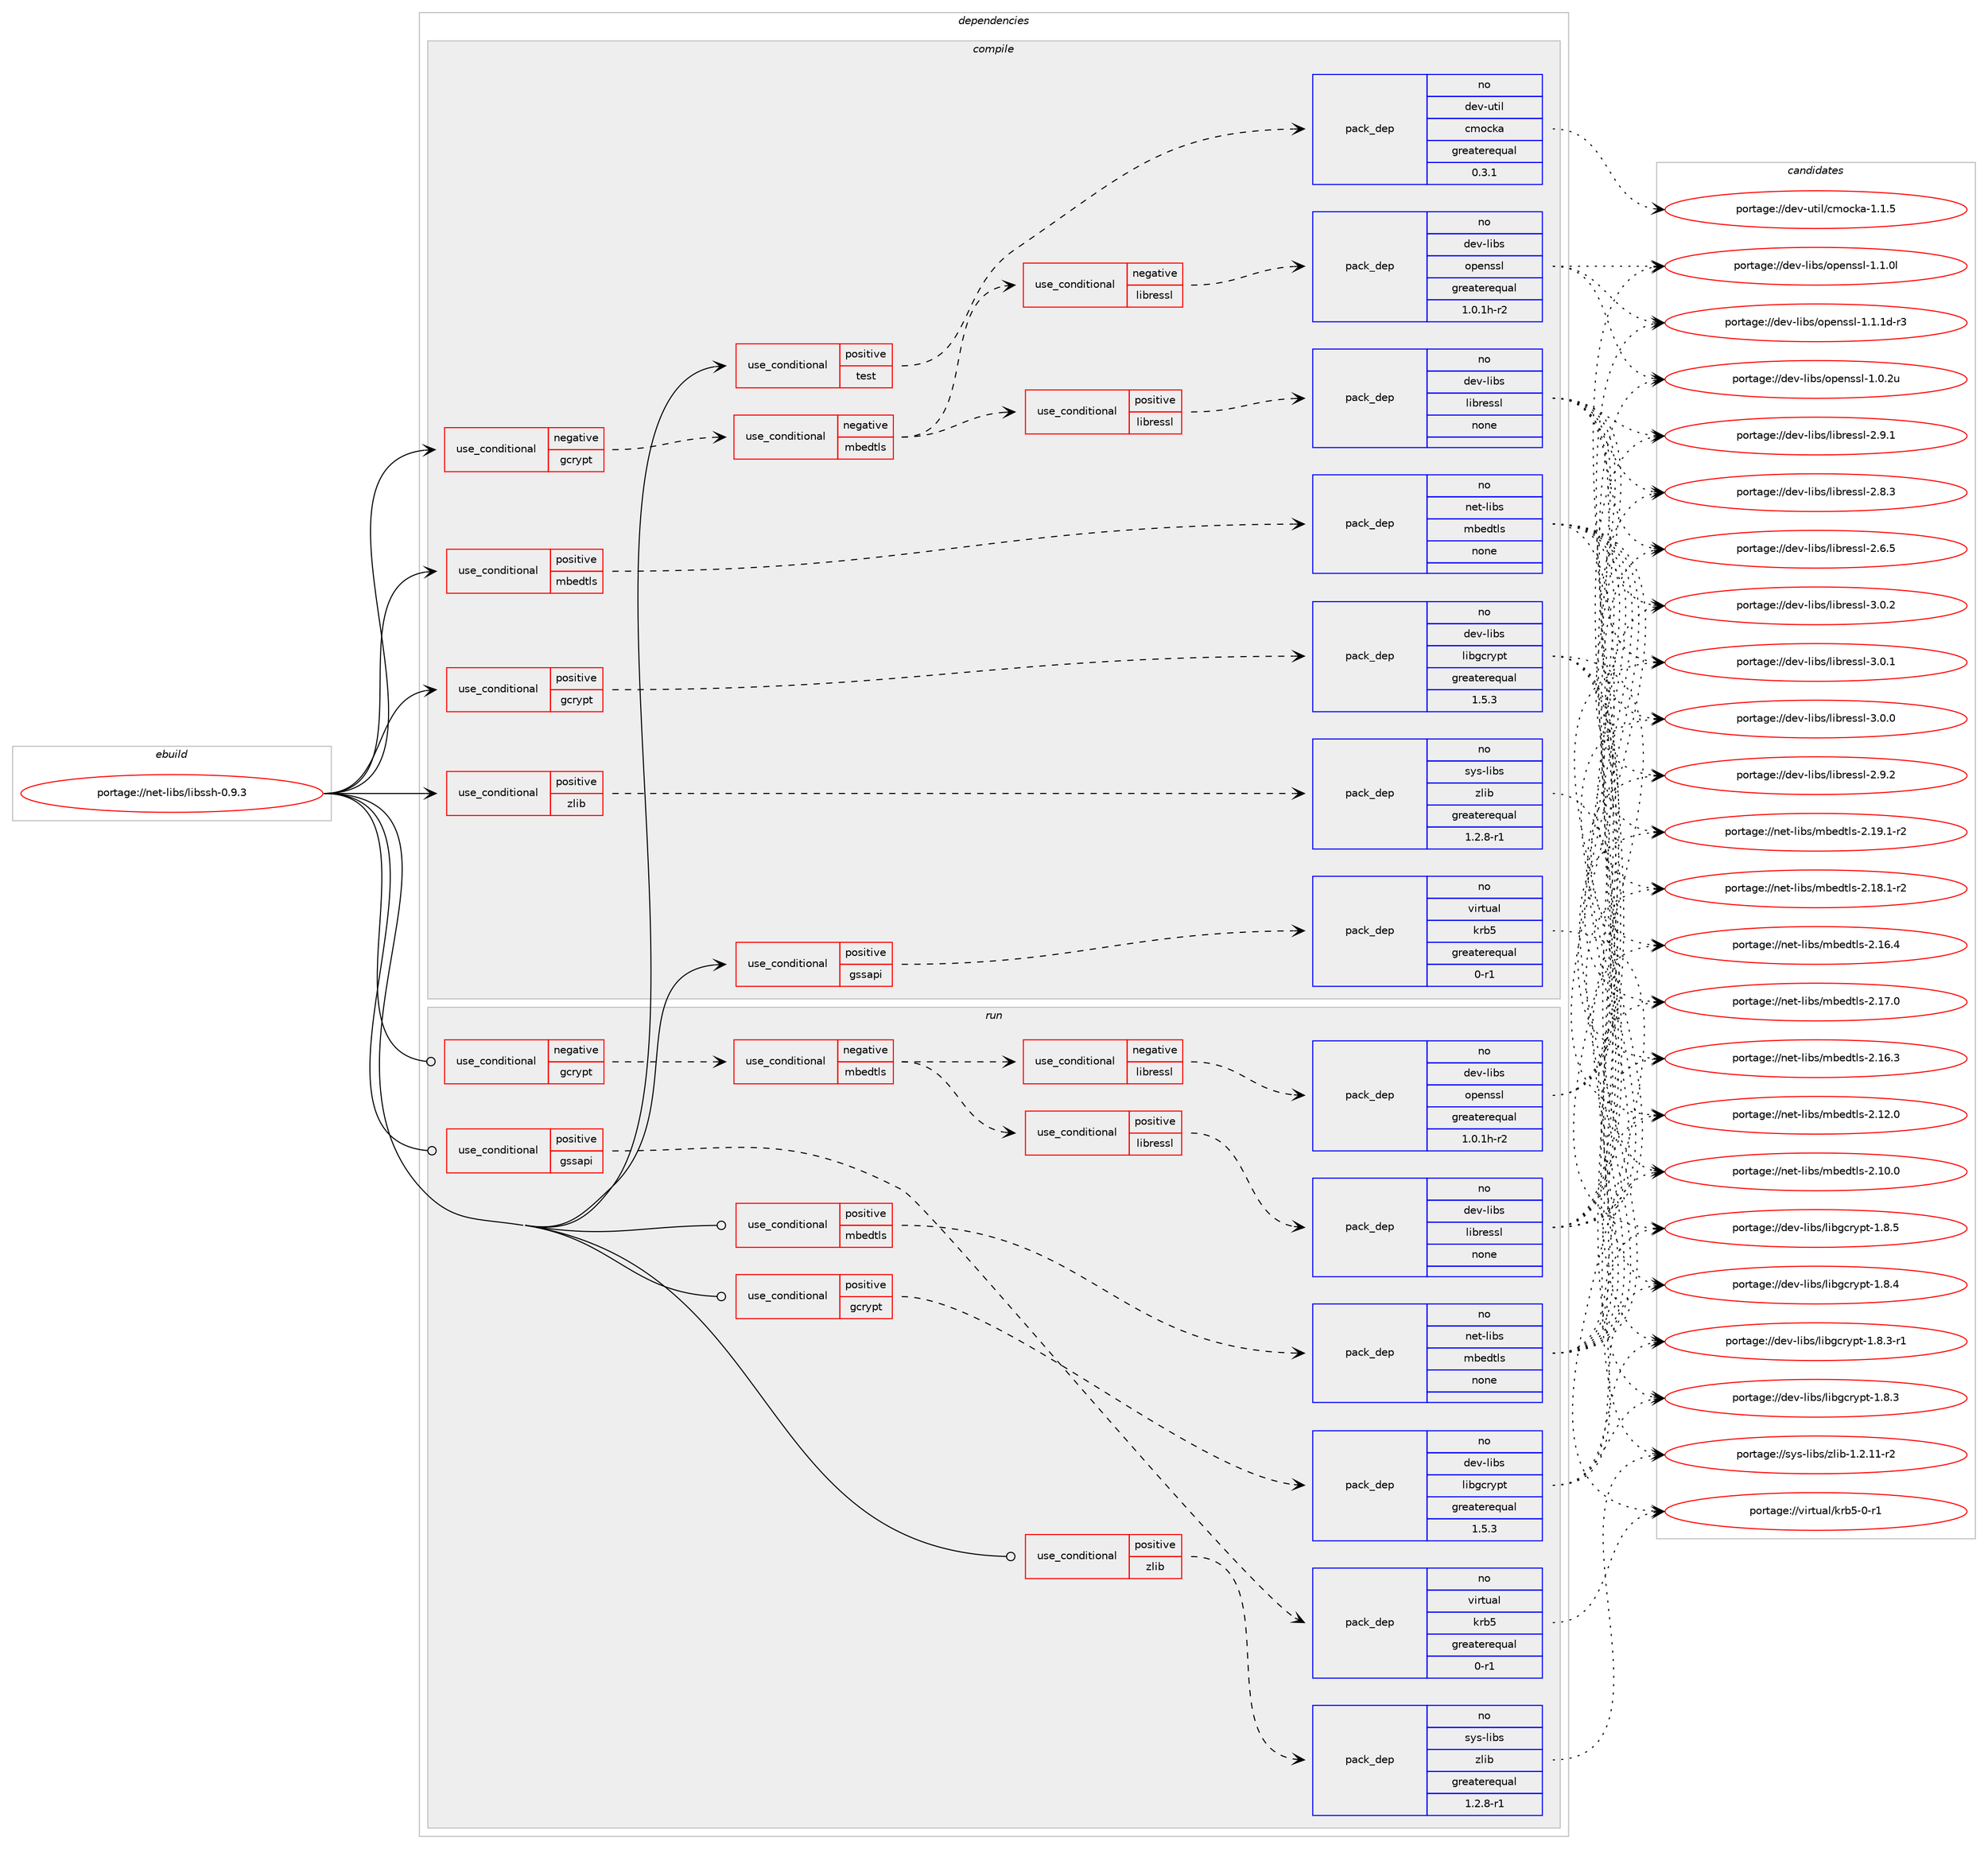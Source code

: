 digraph prolog {

# *************
# Graph options
# *************

newrank=true;
concentrate=true;
compound=true;
graph [rankdir=LR,fontname=Helvetica,fontsize=10,ranksep=1.5];#, ranksep=2.5, nodesep=0.2];
edge  [arrowhead=vee];
node  [fontname=Helvetica,fontsize=10];

# **********
# The ebuild
# **********

subgraph cluster_leftcol {
color=gray;
rank=same;
label=<<i>ebuild</i>>;
id [label="portage://net-libs/libssh-0.9.3", color=red, width=4, href="../net-libs/libssh-0.9.3.svg"];
}

# ****************
# The dependencies
# ****************

subgraph cluster_midcol {
color=gray;
label=<<i>dependencies</i>>;
subgraph cluster_compile {
fillcolor="#eeeeee";
style=filled;
label=<<i>compile</i>>;
subgraph cond11654 {
dependency58868 [label=<<TABLE BORDER="0" CELLBORDER="1" CELLSPACING="0" CELLPADDING="4"><TR><TD ROWSPAN="3" CELLPADDING="10">use_conditional</TD></TR><TR><TD>negative</TD></TR><TR><TD>gcrypt</TD></TR></TABLE>>, shape=none, color=red];
subgraph cond11655 {
dependency58869 [label=<<TABLE BORDER="0" CELLBORDER="1" CELLSPACING="0" CELLPADDING="4"><TR><TD ROWSPAN="3" CELLPADDING="10">use_conditional</TD></TR><TR><TD>negative</TD></TR><TR><TD>mbedtls</TD></TR></TABLE>>, shape=none, color=red];
subgraph cond11656 {
dependency58870 [label=<<TABLE BORDER="0" CELLBORDER="1" CELLSPACING="0" CELLPADDING="4"><TR><TD ROWSPAN="3" CELLPADDING="10">use_conditional</TD></TR><TR><TD>negative</TD></TR><TR><TD>libressl</TD></TR></TABLE>>, shape=none, color=red];
subgraph pack46062 {
dependency58871 [label=<<TABLE BORDER="0" CELLBORDER="1" CELLSPACING="0" CELLPADDING="4" WIDTH="220"><TR><TD ROWSPAN="6" CELLPADDING="30">pack_dep</TD></TR><TR><TD WIDTH="110">no</TD></TR><TR><TD>dev-libs</TD></TR><TR><TD>openssl</TD></TR><TR><TD>greaterequal</TD></TR><TR><TD>1.0.1h-r2</TD></TR></TABLE>>, shape=none, color=blue];
}
dependency58870:e -> dependency58871:w [weight=20,style="dashed",arrowhead="vee"];
}
dependency58869:e -> dependency58870:w [weight=20,style="dashed",arrowhead="vee"];
subgraph cond11657 {
dependency58872 [label=<<TABLE BORDER="0" CELLBORDER="1" CELLSPACING="0" CELLPADDING="4"><TR><TD ROWSPAN="3" CELLPADDING="10">use_conditional</TD></TR><TR><TD>positive</TD></TR><TR><TD>libressl</TD></TR></TABLE>>, shape=none, color=red];
subgraph pack46063 {
dependency58873 [label=<<TABLE BORDER="0" CELLBORDER="1" CELLSPACING="0" CELLPADDING="4" WIDTH="220"><TR><TD ROWSPAN="6" CELLPADDING="30">pack_dep</TD></TR><TR><TD WIDTH="110">no</TD></TR><TR><TD>dev-libs</TD></TR><TR><TD>libressl</TD></TR><TR><TD>none</TD></TR><TR><TD></TD></TR></TABLE>>, shape=none, color=blue];
}
dependency58872:e -> dependency58873:w [weight=20,style="dashed",arrowhead="vee"];
}
dependency58869:e -> dependency58872:w [weight=20,style="dashed",arrowhead="vee"];
}
dependency58868:e -> dependency58869:w [weight=20,style="dashed",arrowhead="vee"];
}
id:e -> dependency58868:w [weight=20,style="solid",arrowhead="vee"];
subgraph cond11658 {
dependency58874 [label=<<TABLE BORDER="0" CELLBORDER="1" CELLSPACING="0" CELLPADDING="4"><TR><TD ROWSPAN="3" CELLPADDING="10">use_conditional</TD></TR><TR><TD>positive</TD></TR><TR><TD>gcrypt</TD></TR></TABLE>>, shape=none, color=red];
subgraph pack46064 {
dependency58875 [label=<<TABLE BORDER="0" CELLBORDER="1" CELLSPACING="0" CELLPADDING="4" WIDTH="220"><TR><TD ROWSPAN="6" CELLPADDING="30">pack_dep</TD></TR><TR><TD WIDTH="110">no</TD></TR><TR><TD>dev-libs</TD></TR><TR><TD>libgcrypt</TD></TR><TR><TD>greaterequal</TD></TR><TR><TD>1.5.3</TD></TR></TABLE>>, shape=none, color=blue];
}
dependency58874:e -> dependency58875:w [weight=20,style="dashed",arrowhead="vee"];
}
id:e -> dependency58874:w [weight=20,style="solid",arrowhead="vee"];
subgraph cond11659 {
dependency58876 [label=<<TABLE BORDER="0" CELLBORDER="1" CELLSPACING="0" CELLPADDING="4"><TR><TD ROWSPAN="3" CELLPADDING="10">use_conditional</TD></TR><TR><TD>positive</TD></TR><TR><TD>gssapi</TD></TR></TABLE>>, shape=none, color=red];
subgraph pack46065 {
dependency58877 [label=<<TABLE BORDER="0" CELLBORDER="1" CELLSPACING="0" CELLPADDING="4" WIDTH="220"><TR><TD ROWSPAN="6" CELLPADDING="30">pack_dep</TD></TR><TR><TD WIDTH="110">no</TD></TR><TR><TD>virtual</TD></TR><TR><TD>krb5</TD></TR><TR><TD>greaterequal</TD></TR><TR><TD>0-r1</TD></TR></TABLE>>, shape=none, color=blue];
}
dependency58876:e -> dependency58877:w [weight=20,style="dashed",arrowhead="vee"];
}
id:e -> dependency58876:w [weight=20,style="solid",arrowhead="vee"];
subgraph cond11660 {
dependency58878 [label=<<TABLE BORDER="0" CELLBORDER="1" CELLSPACING="0" CELLPADDING="4"><TR><TD ROWSPAN="3" CELLPADDING="10">use_conditional</TD></TR><TR><TD>positive</TD></TR><TR><TD>mbedtls</TD></TR></TABLE>>, shape=none, color=red];
subgraph pack46066 {
dependency58879 [label=<<TABLE BORDER="0" CELLBORDER="1" CELLSPACING="0" CELLPADDING="4" WIDTH="220"><TR><TD ROWSPAN="6" CELLPADDING="30">pack_dep</TD></TR><TR><TD WIDTH="110">no</TD></TR><TR><TD>net-libs</TD></TR><TR><TD>mbedtls</TD></TR><TR><TD>none</TD></TR><TR><TD></TD></TR></TABLE>>, shape=none, color=blue];
}
dependency58878:e -> dependency58879:w [weight=20,style="dashed",arrowhead="vee"];
}
id:e -> dependency58878:w [weight=20,style="solid",arrowhead="vee"];
subgraph cond11661 {
dependency58880 [label=<<TABLE BORDER="0" CELLBORDER="1" CELLSPACING="0" CELLPADDING="4"><TR><TD ROWSPAN="3" CELLPADDING="10">use_conditional</TD></TR><TR><TD>positive</TD></TR><TR><TD>test</TD></TR></TABLE>>, shape=none, color=red];
subgraph pack46067 {
dependency58881 [label=<<TABLE BORDER="0" CELLBORDER="1" CELLSPACING="0" CELLPADDING="4" WIDTH="220"><TR><TD ROWSPAN="6" CELLPADDING="30">pack_dep</TD></TR><TR><TD WIDTH="110">no</TD></TR><TR><TD>dev-util</TD></TR><TR><TD>cmocka</TD></TR><TR><TD>greaterequal</TD></TR><TR><TD>0.3.1</TD></TR></TABLE>>, shape=none, color=blue];
}
dependency58880:e -> dependency58881:w [weight=20,style="dashed",arrowhead="vee"];
}
id:e -> dependency58880:w [weight=20,style="solid",arrowhead="vee"];
subgraph cond11662 {
dependency58882 [label=<<TABLE BORDER="0" CELLBORDER="1" CELLSPACING="0" CELLPADDING="4"><TR><TD ROWSPAN="3" CELLPADDING="10">use_conditional</TD></TR><TR><TD>positive</TD></TR><TR><TD>zlib</TD></TR></TABLE>>, shape=none, color=red];
subgraph pack46068 {
dependency58883 [label=<<TABLE BORDER="0" CELLBORDER="1" CELLSPACING="0" CELLPADDING="4" WIDTH="220"><TR><TD ROWSPAN="6" CELLPADDING="30">pack_dep</TD></TR><TR><TD WIDTH="110">no</TD></TR><TR><TD>sys-libs</TD></TR><TR><TD>zlib</TD></TR><TR><TD>greaterequal</TD></TR><TR><TD>1.2.8-r1</TD></TR></TABLE>>, shape=none, color=blue];
}
dependency58882:e -> dependency58883:w [weight=20,style="dashed",arrowhead="vee"];
}
id:e -> dependency58882:w [weight=20,style="solid",arrowhead="vee"];
}
subgraph cluster_compileandrun {
fillcolor="#eeeeee";
style=filled;
label=<<i>compile and run</i>>;
}
subgraph cluster_run {
fillcolor="#eeeeee";
style=filled;
label=<<i>run</i>>;
subgraph cond11663 {
dependency58884 [label=<<TABLE BORDER="0" CELLBORDER="1" CELLSPACING="0" CELLPADDING="4"><TR><TD ROWSPAN="3" CELLPADDING="10">use_conditional</TD></TR><TR><TD>negative</TD></TR><TR><TD>gcrypt</TD></TR></TABLE>>, shape=none, color=red];
subgraph cond11664 {
dependency58885 [label=<<TABLE BORDER="0" CELLBORDER="1" CELLSPACING="0" CELLPADDING="4"><TR><TD ROWSPAN="3" CELLPADDING="10">use_conditional</TD></TR><TR><TD>negative</TD></TR><TR><TD>mbedtls</TD></TR></TABLE>>, shape=none, color=red];
subgraph cond11665 {
dependency58886 [label=<<TABLE BORDER="0" CELLBORDER="1" CELLSPACING="0" CELLPADDING="4"><TR><TD ROWSPAN="3" CELLPADDING="10">use_conditional</TD></TR><TR><TD>negative</TD></TR><TR><TD>libressl</TD></TR></TABLE>>, shape=none, color=red];
subgraph pack46069 {
dependency58887 [label=<<TABLE BORDER="0" CELLBORDER="1" CELLSPACING="0" CELLPADDING="4" WIDTH="220"><TR><TD ROWSPAN="6" CELLPADDING="30">pack_dep</TD></TR><TR><TD WIDTH="110">no</TD></TR><TR><TD>dev-libs</TD></TR><TR><TD>openssl</TD></TR><TR><TD>greaterequal</TD></TR><TR><TD>1.0.1h-r2</TD></TR></TABLE>>, shape=none, color=blue];
}
dependency58886:e -> dependency58887:w [weight=20,style="dashed",arrowhead="vee"];
}
dependency58885:e -> dependency58886:w [weight=20,style="dashed",arrowhead="vee"];
subgraph cond11666 {
dependency58888 [label=<<TABLE BORDER="0" CELLBORDER="1" CELLSPACING="0" CELLPADDING="4"><TR><TD ROWSPAN="3" CELLPADDING="10">use_conditional</TD></TR><TR><TD>positive</TD></TR><TR><TD>libressl</TD></TR></TABLE>>, shape=none, color=red];
subgraph pack46070 {
dependency58889 [label=<<TABLE BORDER="0" CELLBORDER="1" CELLSPACING="0" CELLPADDING="4" WIDTH="220"><TR><TD ROWSPAN="6" CELLPADDING="30">pack_dep</TD></TR><TR><TD WIDTH="110">no</TD></TR><TR><TD>dev-libs</TD></TR><TR><TD>libressl</TD></TR><TR><TD>none</TD></TR><TR><TD></TD></TR></TABLE>>, shape=none, color=blue];
}
dependency58888:e -> dependency58889:w [weight=20,style="dashed",arrowhead="vee"];
}
dependency58885:e -> dependency58888:w [weight=20,style="dashed",arrowhead="vee"];
}
dependency58884:e -> dependency58885:w [weight=20,style="dashed",arrowhead="vee"];
}
id:e -> dependency58884:w [weight=20,style="solid",arrowhead="odot"];
subgraph cond11667 {
dependency58890 [label=<<TABLE BORDER="0" CELLBORDER="1" CELLSPACING="0" CELLPADDING="4"><TR><TD ROWSPAN="3" CELLPADDING="10">use_conditional</TD></TR><TR><TD>positive</TD></TR><TR><TD>gcrypt</TD></TR></TABLE>>, shape=none, color=red];
subgraph pack46071 {
dependency58891 [label=<<TABLE BORDER="0" CELLBORDER="1" CELLSPACING="0" CELLPADDING="4" WIDTH="220"><TR><TD ROWSPAN="6" CELLPADDING="30">pack_dep</TD></TR><TR><TD WIDTH="110">no</TD></TR><TR><TD>dev-libs</TD></TR><TR><TD>libgcrypt</TD></TR><TR><TD>greaterequal</TD></TR><TR><TD>1.5.3</TD></TR></TABLE>>, shape=none, color=blue];
}
dependency58890:e -> dependency58891:w [weight=20,style="dashed",arrowhead="vee"];
}
id:e -> dependency58890:w [weight=20,style="solid",arrowhead="odot"];
subgraph cond11668 {
dependency58892 [label=<<TABLE BORDER="0" CELLBORDER="1" CELLSPACING="0" CELLPADDING="4"><TR><TD ROWSPAN="3" CELLPADDING="10">use_conditional</TD></TR><TR><TD>positive</TD></TR><TR><TD>gssapi</TD></TR></TABLE>>, shape=none, color=red];
subgraph pack46072 {
dependency58893 [label=<<TABLE BORDER="0" CELLBORDER="1" CELLSPACING="0" CELLPADDING="4" WIDTH="220"><TR><TD ROWSPAN="6" CELLPADDING="30">pack_dep</TD></TR><TR><TD WIDTH="110">no</TD></TR><TR><TD>virtual</TD></TR><TR><TD>krb5</TD></TR><TR><TD>greaterequal</TD></TR><TR><TD>0-r1</TD></TR></TABLE>>, shape=none, color=blue];
}
dependency58892:e -> dependency58893:w [weight=20,style="dashed",arrowhead="vee"];
}
id:e -> dependency58892:w [weight=20,style="solid",arrowhead="odot"];
subgraph cond11669 {
dependency58894 [label=<<TABLE BORDER="0" CELLBORDER="1" CELLSPACING="0" CELLPADDING="4"><TR><TD ROWSPAN="3" CELLPADDING="10">use_conditional</TD></TR><TR><TD>positive</TD></TR><TR><TD>mbedtls</TD></TR></TABLE>>, shape=none, color=red];
subgraph pack46073 {
dependency58895 [label=<<TABLE BORDER="0" CELLBORDER="1" CELLSPACING="0" CELLPADDING="4" WIDTH="220"><TR><TD ROWSPAN="6" CELLPADDING="30">pack_dep</TD></TR><TR><TD WIDTH="110">no</TD></TR><TR><TD>net-libs</TD></TR><TR><TD>mbedtls</TD></TR><TR><TD>none</TD></TR><TR><TD></TD></TR></TABLE>>, shape=none, color=blue];
}
dependency58894:e -> dependency58895:w [weight=20,style="dashed",arrowhead="vee"];
}
id:e -> dependency58894:w [weight=20,style="solid",arrowhead="odot"];
subgraph cond11670 {
dependency58896 [label=<<TABLE BORDER="0" CELLBORDER="1" CELLSPACING="0" CELLPADDING="4"><TR><TD ROWSPAN="3" CELLPADDING="10">use_conditional</TD></TR><TR><TD>positive</TD></TR><TR><TD>zlib</TD></TR></TABLE>>, shape=none, color=red];
subgraph pack46074 {
dependency58897 [label=<<TABLE BORDER="0" CELLBORDER="1" CELLSPACING="0" CELLPADDING="4" WIDTH="220"><TR><TD ROWSPAN="6" CELLPADDING="30">pack_dep</TD></TR><TR><TD WIDTH="110">no</TD></TR><TR><TD>sys-libs</TD></TR><TR><TD>zlib</TD></TR><TR><TD>greaterequal</TD></TR><TR><TD>1.2.8-r1</TD></TR></TABLE>>, shape=none, color=blue];
}
dependency58896:e -> dependency58897:w [weight=20,style="dashed",arrowhead="vee"];
}
id:e -> dependency58896:w [weight=20,style="solid",arrowhead="odot"];
}
}

# **************
# The candidates
# **************

subgraph cluster_choices {
rank=same;
color=gray;
label=<<i>candidates</i>>;

subgraph choice46062 {
color=black;
nodesep=1;
choice1001011184510810598115471111121011101151151084549464946491004511451 [label="portage://dev-libs/openssl-1.1.1d-r3", color=red, width=4,href="../dev-libs/openssl-1.1.1d-r3.svg"];
choice100101118451081059811547111112101110115115108454946494648108 [label="portage://dev-libs/openssl-1.1.0l", color=red, width=4,href="../dev-libs/openssl-1.1.0l.svg"];
choice100101118451081059811547111112101110115115108454946484650117 [label="portage://dev-libs/openssl-1.0.2u", color=red, width=4,href="../dev-libs/openssl-1.0.2u.svg"];
dependency58871:e -> choice1001011184510810598115471111121011101151151084549464946491004511451:w [style=dotted,weight="100"];
dependency58871:e -> choice100101118451081059811547111112101110115115108454946494648108:w [style=dotted,weight="100"];
dependency58871:e -> choice100101118451081059811547111112101110115115108454946484650117:w [style=dotted,weight="100"];
}
subgraph choice46063 {
color=black;
nodesep=1;
choice10010111845108105981154710810598114101115115108455146484650 [label="portage://dev-libs/libressl-3.0.2", color=red, width=4,href="../dev-libs/libressl-3.0.2.svg"];
choice10010111845108105981154710810598114101115115108455146484649 [label="portage://dev-libs/libressl-3.0.1", color=red, width=4,href="../dev-libs/libressl-3.0.1.svg"];
choice10010111845108105981154710810598114101115115108455146484648 [label="portage://dev-libs/libressl-3.0.0", color=red, width=4,href="../dev-libs/libressl-3.0.0.svg"];
choice10010111845108105981154710810598114101115115108455046574650 [label="portage://dev-libs/libressl-2.9.2", color=red, width=4,href="../dev-libs/libressl-2.9.2.svg"];
choice10010111845108105981154710810598114101115115108455046574649 [label="portage://dev-libs/libressl-2.9.1", color=red, width=4,href="../dev-libs/libressl-2.9.1.svg"];
choice10010111845108105981154710810598114101115115108455046564651 [label="portage://dev-libs/libressl-2.8.3", color=red, width=4,href="../dev-libs/libressl-2.8.3.svg"];
choice10010111845108105981154710810598114101115115108455046544653 [label="portage://dev-libs/libressl-2.6.5", color=red, width=4,href="../dev-libs/libressl-2.6.5.svg"];
dependency58873:e -> choice10010111845108105981154710810598114101115115108455146484650:w [style=dotted,weight="100"];
dependency58873:e -> choice10010111845108105981154710810598114101115115108455146484649:w [style=dotted,weight="100"];
dependency58873:e -> choice10010111845108105981154710810598114101115115108455146484648:w [style=dotted,weight="100"];
dependency58873:e -> choice10010111845108105981154710810598114101115115108455046574650:w [style=dotted,weight="100"];
dependency58873:e -> choice10010111845108105981154710810598114101115115108455046574649:w [style=dotted,weight="100"];
dependency58873:e -> choice10010111845108105981154710810598114101115115108455046564651:w [style=dotted,weight="100"];
dependency58873:e -> choice10010111845108105981154710810598114101115115108455046544653:w [style=dotted,weight="100"];
}
subgraph choice46064 {
color=black;
nodesep=1;
choice1001011184510810598115471081059810399114121112116454946564653 [label="portage://dev-libs/libgcrypt-1.8.5", color=red, width=4,href="../dev-libs/libgcrypt-1.8.5.svg"];
choice1001011184510810598115471081059810399114121112116454946564652 [label="portage://dev-libs/libgcrypt-1.8.4", color=red, width=4,href="../dev-libs/libgcrypt-1.8.4.svg"];
choice10010111845108105981154710810598103991141211121164549465646514511449 [label="portage://dev-libs/libgcrypt-1.8.3-r1", color=red, width=4,href="../dev-libs/libgcrypt-1.8.3-r1.svg"];
choice1001011184510810598115471081059810399114121112116454946564651 [label="portage://dev-libs/libgcrypt-1.8.3", color=red, width=4,href="../dev-libs/libgcrypt-1.8.3.svg"];
dependency58875:e -> choice1001011184510810598115471081059810399114121112116454946564653:w [style=dotted,weight="100"];
dependency58875:e -> choice1001011184510810598115471081059810399114121112116454946564652:w [style=dotted,weight="100"];
dependency58875:e -> choice10010111845108105981154710810598103991141211121164549465646514511449:w [style=dotted,weight="100"];
dependency58875:e -> choice1001011184510810598115471081059810399114121112116454946564651:w [style=dotted,weight="100"];
}
subgraph choice46065 {
color=black;
nodesep=1;
choice1181051141161179710847107114985345484511449 [label="portage://virtual/krb5-0-r1", color=red, width=4,href="../virtual/krb5-0-r1.svg"];
dependency58877:e -> choice1181051141161179710847107114985345484511449:w [style=dotted,weight="100"];
}
subgraph choice46066 {
color=black;
nodesep=1;
choice11010111645108105981154710998101100116108115455046495746494511450 [label="portage://net-libs/mbedtls-2.19.1-r2", color=red, width=4,href="../net-libs/mbedtls-2.19.1-r2.svg"];
choice11010111645108105981154710998101100116108115455046495646494511450 [label="portage://net-libs/mbedtls-2.18.1-r2", color=red, width=4,href="../net-libs/mbedtls-2.18.1-r2.svg"];
choice1101011164510810598115471099810110011610811545504649554648 [label="portage://net-libs/mbedtls-2.17.0", color=red, width=4,href="../net-libs/mbedtls-2.17.0.svg"];
choice1101011164510810598115471099810110011610811545504649544652 [label="portage://net-libs/mbedtls-2.16.4", color=red, width=4,href="../net-libs/mbedtls-2.16.4.svg"];
choice1101011164510810598115471099810110011610811545504649544651 [label="portage://net-libs/mbedtls-2.16.3", color=red, width=4,href="../net-libs/mbedtls-2.16.3.svg"];
choice1101011164510810598115471099810110011610811545504649504648 [label="portage://net-libs/mbedtls-2.12.0", color=red, width=4,href="../net-libs/mbedtls-2.12.0.svg"];
choice1101011164510810598115471099810110011610811545504649484648 [label="portage://net-libs/mbedtls-2.10.0", color=red, width=4,href="../net-libs/mbedtls-2.10.0.svg"];
dependency58879:e -> choice11010111645108105981154710998101100116108115455046495746494511450:w [style=dotted,weight="100"];
dependency58879:e -> choice11010111645108105981154710998101100116108115455046495646494511450:w [style=dotted,weight="100"];
dependency58879:e -> choice1101011164510810598115471099810110011610811545504649554648:w [style=dotted,weight="100"];
dependency58879:e -> choice1101011164510810598115471099810110011610811545504649544652:w [style=dotted,weight="100"];
dependency58879:e -> choice1101011164510810598115471099810110011610811545504649544651:w [style=dotted,weight="100"];
dependency58879:e -> choice1101011164510810598115471099810110011610811545504649504648:w [style=dotted,weight="100"];
dependency58879:e -> choice1101011164510810598115471099810110011610811545504649484648:w [style=dotted,weight="100"];
}
subgraph choice46067 {
color=black;
nodesep=1;
choice1001011184511711610510847991091119910797454946494653 [label="portage://dev-util/cmocka-1.1.5", color=red, width=4,href="../dev-util/cmocka-1.1.5.svg"];
dependency58881:e -> choice1001011184511711610510847991091119910797454946494653:w [style=dotted,weight="100"];
}
subgraph choice46068 {
color=black;
nodesep=1;
choice11512111545108105981154712210810598454946504649494511450 [label="portage://sys-libs/zlib-1.2.11-r2", color=red, width=4,href="../sys-libs/zlib-1.2.11-r2.svg"];
dependency58883:e -> choice11512111545108105981154712210810598454946504649494511450:w [style=dotted,weight="100"];
}
subgraph choice46069 {
color=black;
nodesep=1;
choice1001011184510810598115471111121011101151151084549464946491004511451 [label="portage://dev-libs/openssl-1.1.1d-r3", color=red, width=4,href="../dev-libs/openssl-1.1.1d-r3.svg"];
choice100101118451081059811547111112101110115115108454946494648108 [label="portage://dev-libs/openssl-1.1.0l", color=red, width=4,href="../dev-libs/openssl-1.1.0l.svg"];
choice100101118451081059811547111112101110115115108454946484650117 [label="portage://dev-libs/openssl-1.0.2u", color=red, width=4,href="../dev-libs/openssl-1.0.2u.svg"];
dependency58887:e -> choice1001011184510810598115471111121011101151151084549464946491004511451:w [style=dotted,weight="100"];
dependency58887:e -> choice100101118451081059811547111112101110115115108454946494648108:w [style=dotted,weight="100"];
dependency58887:e -> choice100101118451081059811547111112101110115115108454946484650117:w [style=dotted,weight="100"];
}
subgraph choice46070 {
color=black;
nodesep=1;
choice10010111845108105981154710810598114101115115108455146484650 [label="portage://dev-libs/libressl-3.0.2", color=red, width=4,href="../dev-libs/libressl-3.0.2.svg"];
choice10010111845108105981154710810598114101115115108455146484649 [label="portage://dev-libs/libressl-3.0.1", color=red, width=4,href="../dev-libs/libressl-3.0.1.svg"];
choice10010111845108105981154710810598114101115115108455146484648 [label="portage://dev-libs/libressl-3.0.0", color=red, width=4,href="../dev-libs/libressl-3.0.0.svg"];
choice10010111845108105981154710810598114101115115108455046574650 [label="portage://dev-libs/libressl-2.9.2", color=red, width=4,href="../dev-libs/libressl-2.9.2.svg"];
choice10010111845108105981154710810598114101115115108455046574649 [label="portage://dev-libs/libressl-2.9.1", color=red, width=4,href="../dev-libs/libressl-2.9.1.svg"];
choice10010111845108105981154710810598114101115115108455046564651 [label="portage://dev-libs/libressl-2.8.3", color=red, width=4,href="../dev-libs/libressl-2.8.3.svg"];
choice10010111845108105981154710810598114101115115108455046544653 [label="portage://dev-libs/libressl-2.6.5", color=red, width=4,href="../dev-libs/libressl-2.6.5.svg"];
dependency58889:e -> choice10010111845108105981154710810598114101115115108455146484650:w [style=dotted,weight="100"];
dependency58889:e -> choice10010111845108105981154710810598114101115115108455146484649:w [style=dotted,weight="100"];
dependency58889:e -> choice10010111845108105981154710810598114101115115108455146484648:w [style=dotted,weight="100"];
dependency58889:e -> choice10010111845108105981154710810598114101115115108455046574650:w [style=dotted,weight="100"];
dependency58889:e -> choice10010111845108105981154710810598114101115115108455046574649:w [style=dotted,weight="100"];
dependency58889:e -> choice10010111845108105981154710810598114101115115108455046564651:w [style=dotted,weight="100"];
dependency58889:e -> choice10010111845108105981154710810598114101115115108455046544653:w [style=dotted,weight="100"];
}
subgraph choice46071 {
color=black;
nodesep=1;
choice1001011184510810598115471081059810399114121112116454946564653 [label="portage://dev-libs/libgcrypt-1.8.5", color=red, width=4,href="../dev-libs/libgcrypt-1.8.5.svg"];
choice1001011184510810598115471081059810399114121112116454946564652 [label="portage://dev-libs/libgcrypt-1.8.4", color=red, width=4,href="../dev-libs/libgcrypt-1.8.4.svg"];
choice10010111845108105981154710810598103991141211121164549465646514511449 [label="portage://dev-libs/libgcrypt-1.8.3-r1", color=red, width=4,href="../dev-libs/libgcrypt-1.8.3-r1.svg"];
choice1001011184510810598115471081059810399114121112116454946564651 [label="portage://dev-libs/libgcrypt-1.8.3", color=red, width=4,href="../dev-libs/libgcrypt-1.8.3.svg"];
dependency58891:e -> choice1001011184510810598115471081059810399114121112116454946564653:w [style=dotted,weight="100"];
dependency58891:e -> choice1001011184510810598115471081059810399114121112116454946564652:w [style=dotted,weight="100"];
dependency58891:e -> choice10010111845108105981154710810598103991141211121164549465646514511449:w [style=dotted,weight="100"];
dependency58891:e -> choice1001011184510810598115471081059810399114121112116454946564651:w [style=dotted,weight="100"];
}
subgraph choice46072 {
color=black;
nodesep=1;
choice1181051141161179710847107114985345484511449 [label="portage://virtual/krb5-0-r1", color=red, width=4,href="../virtual/krb5-0-r1.svg"];
dependency58893:e -> choice1181051141161179710847107114985345484511449:w [style=dotted,weight="100"];
}
subgraph choice46073 {
color=black;
nodesep=1;
choice11010111645108105981154710998101100116108115455046495746494511450 [label="portage://net-libs/mbedtls-2.19.1-r2", color=red, width=4,href="../net-libs/mbedtls-2.19.1-r2.svg"];
choice11010111645108105981154710998101100116108115455046495646494511450 [label="portage://net-libs/mbedtls-2.18.1-r2", color=red, width=4,href="../net-libs/mbedtls-2.18.1-r2.svg"];
choice1101011164510810598115471099810110011610811545504649554648 [label="portage://net-libs/mbedtls-2.17.0", color=red, width=4,href="../net-libs/mbedtls-2.17.0.svg"];
choice1101011164510810598115471099810110011610811545504649544652 [label="portage://net-libs/mbedtls-2.16.4", color=red, width=4,href="../net-libs/mbedtls-2.16.4.svg"];
choice1101011164510810598115471099810110011610811545504649544651 [label="portage://net-libs/mbedtls-2.16.3", color=red, width=4,href="../net-libs/mbedtls-2.16.3.svg"];
choice1101011164510810598115471099810110011610811545504649504648 [label="portage://net-libs/mbedtls-2.12.0", color=red, width=4,href="../net-libs/mbedtls-2.12.0.svg"];
choice1101011164510810598115471099810110011610811545504649484648 [label="portage://net-libs/mbedtls-2.10.0", color=red, width=4,href="../net-libs/mbedtls-2.10.0.svg"];
dependency58895:e -> choice11010111645108105981154710998101100116108115455046495746494511450:w [style=dotted,weight="100"];
dependency58895:e -> choice11010111645108105981154710998101100116108115455046495646494511450:w [style=dotted,weight="100"];
dependency58895:e -> choice1101011164510810598115471099810110011610811545504649554648:w [style=dotted,weight="100"];
dependency58895:e -> choice1101011164510810598115471099810110011610811545504649544652:w [style=dotted,weight="100"];
dependency58895:e -> choice1101011164510810598115471099810110011610811545504649544651:w [style=dotted,weight="100"];
dependency58895:e -> choice1101011164510810598115471099810110011610811545504649504648:w [style=dotted,weight="100"];
dependency58895:e -> choice1101011164510810598115471099810110011610811545504649484648:w [style=dotted,weight="100"];
}
subgraph choice46074 {
color=black;
nodesep=1;
choice11512111545108105981154712210810598454946504649494511450 [label="portage://sys-libs/zlib-1.2.11-r2", color=red, width=4,href="../sys-libs/zlib-1.2.11-r2.svg"];
dependency58897:e -> choice11512111545108105981154712210810598454946504649494511450:w [style=dotted,weight="100"];
}
}

}
